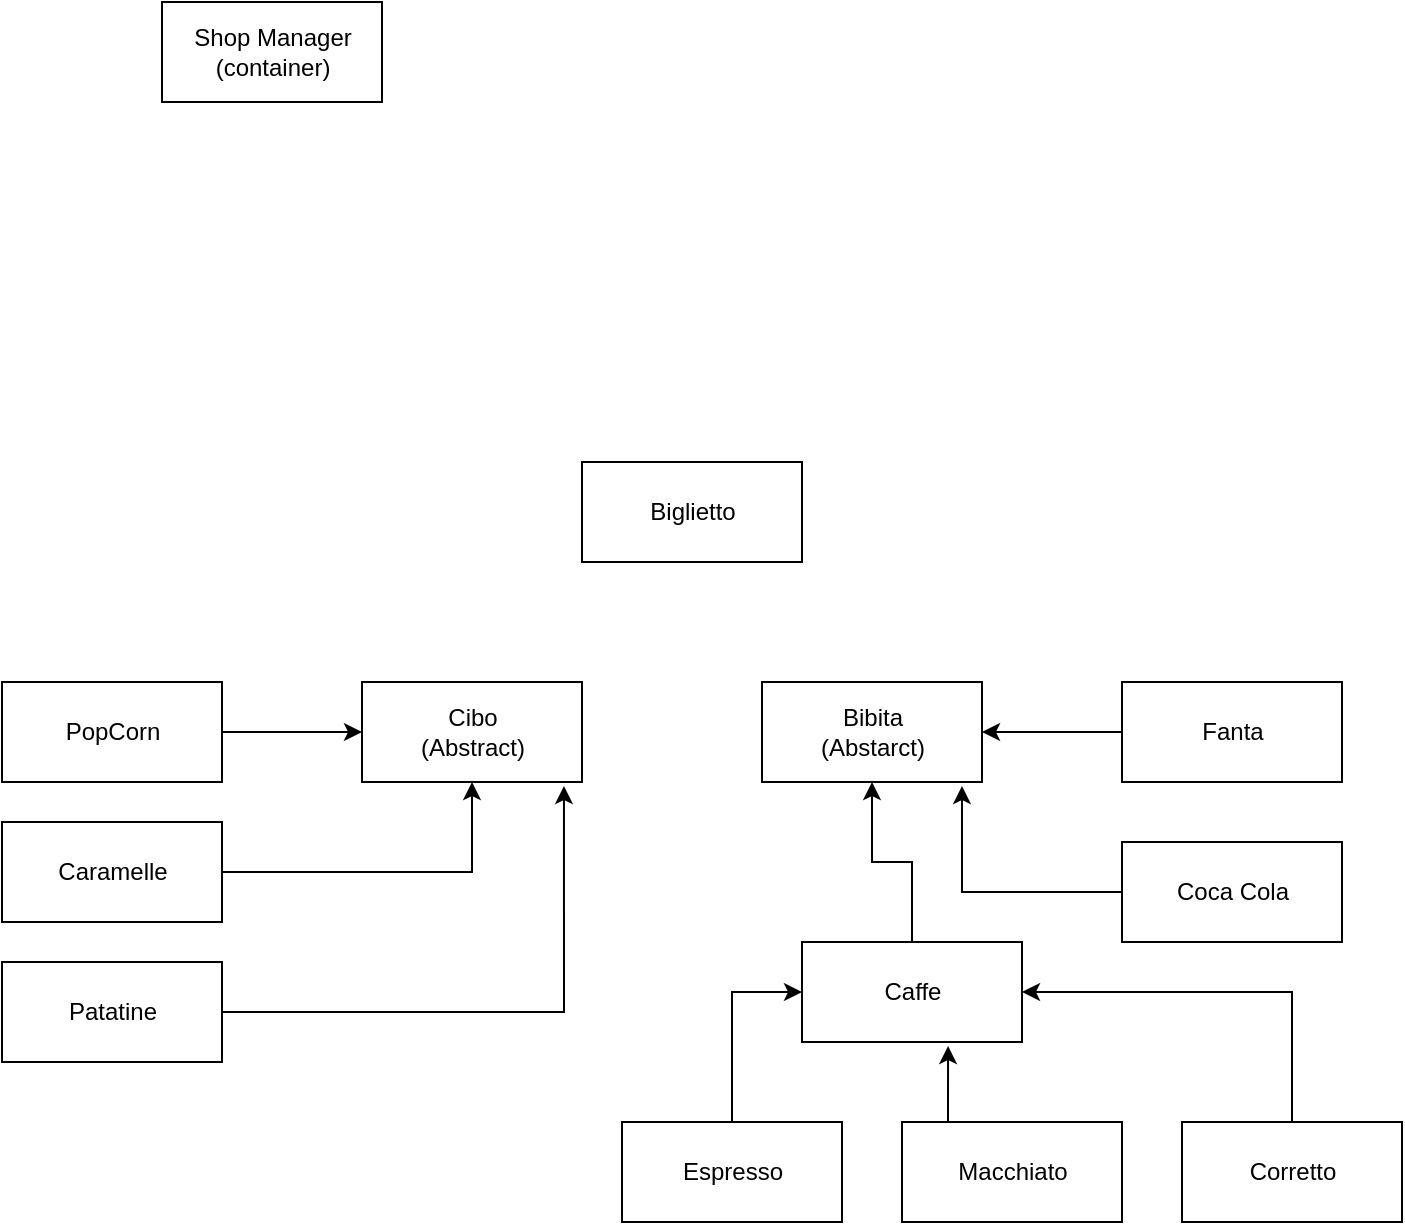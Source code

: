 <mxfile version="14.4.5" type="github">
  <diagram id="C5RBs43oDa-KdzZeNtuy" name="Page-1">
    <mxGraphModel dx="759" dy="1080" grid="1" gridSize="10" guides="1" tooltips="1" connect="1" arrows="1" fold="1" page="1" pageScale="1" pageWidth="827" pageHeight="1169" math="0" shadow="0">
      <root>
        <mxCell id="WIyWlLk6GJQsqaUBKTNV-0" />
        <mxCell id="WIyWlLk6GJQsqaUBKTNV-1" parent="WIyWlLk6GJQsqaUBKTNV-0" />
        <mxCell id="o1F4Ynpm6mB_eTSMkokx-4" value="Biglietto&lt;br&gt;" style="html=1;" parent="WIyWlLk6GJQsqaUBKTNV-1" vertex="1">
          <mxGeometry x="310" y="380" width="110" height="50" as="geometry" />
        </mxCell>
        <mxCell id="o1F4Ynpm6mB_eTSMkokx-5" value="Cibo &lt;br&gt;(Abstract)" style="html=1;" parent="WIyWlLk6GJQsqaUBKTNV-1" vertex="1">
          <mxGeometry x="200" y="490" width="110" height="50" as="geometry" />
        </mxCell>
        <mxCell id="o1F4Ynpm6mB_eTSMkokx-17" style="edgeStyle=orthogonalEdgeStyle;rounded=0;orthogonalLoop=1;jettySize=auto;html=1;" parent="WIyWlLk6GJQsqaUBKTNV-1" source="o1F4Ynpm6mB_eTSMkokx-6" target="o1F4Ynpm6mB_eTSMkokx-5" edge="1">
          <mxGeometry relative="1" as="geometry" />
        </mxCell>
        <mxCell id="o1F4Ynpm6mB_eTSMkokx-6" value="PopCorn&lt;br&gt;" style="html=1;" parent="WIyWlLk6GJQsqaUBKTNV-1" vertex="1">
          <mxGeometry x="20" y="490" width="110" height="50" as="geometry" />
        </mxCell>
        <mxCell id="o1F4Ynpm6mB_eTSMkokx-18" style="edgeStyle=orthogonalEdgeStyle;rounded=0;orthogonalLoop=1;jettySize=auto;html=1;" parent="WIyWlLk6GJQsqaUBKTNV-1" source="o1F4Ynpm6mB_eTSMkokx-7" target="o1F4Ynpm6mB_eTSMkokx-5" edge="1">
          <mxGeometry relative="1" as="geometry" />
        </mxCell>
        <mxCell id="o1F4Ynpm6mB_eTSMkokx-7" value="Caramelle" style="html=1;" parent="WIyWlLk6GJQsqaUBKTNV-1" vertex="1">
          <mxGeometry x="20" y="560" width="110" height="50" as="geometry" />
        </mxCell>
        <mxCell id="o1F4Ynpm6mB_eTSMkokx-19" style="edgeStyle=orthogonalEdgeStyle;rounded=0;orthogonalLoop=1;jettySize=auto;html=1;entryX=0.918;entryY=1.04;entryDx=0;entryDy=0;entryPerimeter=0;" parent="WIyWlLk6GJQsqaUBKTNV-1" source="o1F4Ynpm6mB_eTSMkokx-8" target="o1F4Ynpm6mB_eTSMkokx-5" edge="1">
          <mxGeometry relative="1" as="geometry" />
        </mxCell>
        <mxCell id="o1F4Ynpm6mB_eTSMkokx-8" value="Patatine" style="html=1;" parent="WIyWlLk6GJQsqaUBKTNV-1" vertex="1">
          <mxGeometry x="20" y="630" width="110" height="50" as="geometry" />
        </mxCell>
        <mxCell id="o1F4Ynpm6mB_eTSMkokx-9" value="Bibita &lt;br&gt;(Abstarct)" style="html=1;" parent="WIyWlLk6GJQsqaUBKTNV-1" vertex="1">
          <mxGeometry x="400" y="490" width="110" height="50" as="geometry" />
        </mxCell>
        <mxCell id="o1F4Ynpm6mB_eTSMkokx-20" style="edgeStyle=orthogonalEdgeStyle;rounded=0;orthogonalLoop=1;jettySize=auto;html=1;" parent="WIyWlLk6GJQsqaUBKTNV-1" source="o1F4Ynpm6mB_eTSMkokx-11" target="o1F4Ynpm6mB_eTSMkokx-9" edge="1">
          <mxGeometry relative="1" as="geometry" />
        </mxCell>
        <mxCell id="o1F4Ynpm6mB_eTSMkokx-11" value="Fanta&lt;br&gt;" style="html=1;" parent="WIyWlLk6GJQsqaUBKTNV-1" vertex="1">
          <mxGeometry x="580" y="490" width="110" height="50" as="geometry" />
        </mxCell>
        <mxCell id="o1F4Ynpm6mB_eTSMkokx-21" style="edgeStyle=orthogonalEdgeStyle;rounded=0;orthogonalLoop=1;jettySize=auto;html=1;entryX=0.909;entryY=1.04;entryDx=0;entryDy=0;entryPerimeter=0;" parent="WIyWlLk6GJQsqaUBKTNV-1" source="o1F4Ynpm6mB_eTSMkokx-12" target="o1F4Ynpm6mB_eTSMkokx-9" edge="1">
          <mxGeometry relative="1" as="geometry" />
        </mxCell>
        <mxCell id="o1F4Ynpm6mB_eTSMkokx-12" value="Coca Cola&lt;br&gt;" style="html=1;" parent="WIyWlLk6GJQsqaUBKTNV-1" vertex="1">
          <mxGeometry x="580" y="570" width="110" height="50" as="geometry" />
        </mxCell>
        <mxCell id="o1F4Ynpm6mB_eTSMkokx-22" style="edgeStyle=orthogonalEdgeStyle;rounded=0;orthogonalLoop=1;jettySize=auto;html=1;" parent="WIyWlLk6GJQsqaUBKTNV-1" source="o1F4Ynpm6mB_eTSMkokx-13" target="o1F4Ynpm6mB_eTSMkokx-9" edge="1">
          <mxGeometry relative="1" as="geometry" />
        </mxCell>
        <mxCell id="o1F4Ynpm6mB_eTSMkokx-13" value="Caffe" style="html=1;" parent="WIyWlLk6GJQsqaUBKTNV-1" vertex="1">
          <mxGeometry x="420" y="620" width="110" height="50" as="geometry" />
        </mxCell>
        <mxCell id="o1F4Ynpm6mB_eTSMkokx-23" style="edgeStyle=orthogonalEdgeStyle;rounded=0;orthogonalLoop=1;jettySize=auto;html=1;entryX=0;entryY=0.5;entryDx=0;entryDy=0;" parent="WIyWlLk6GJQsqaUBKTNV-1" source="o1F4Ynpm6mB_eTSMkokx-14" target="o1F4Ynpm6mB_eTSMkokx-13" edge="1">
          <mxGeometry relative="1" as="geometry" />
        </mxCell>
        <mxCell id="o1F4Ynpm6mB_eTSMkokx-14" value="Espresso&lt;br&gt;" style="html=1;" parent="WIyWlLk6GJQsqaUBKTNV-1" vertex="1">
          <mxGeometry x="330" y="710" width="110" height="50" as="geometry" />
        </mxCell>
        <mxCell id="o1F4Ynpm6mB_eTSMkokx-24" style="edgeStyle=orthogonalEdgeStyle;rounded=0;orthogonalLoop=1;jettySize=auto;html=1;entryX=0.664;entryY=1.04;entryDx=0;entryDy=0;entryPerimeter=0;" parent="WIyWlLk6GJQsqaUBKTNV-1" source="o1F4Ynpm6mB_eTSMkokx-15" target="o1F4Ynpm6mB_eTSMkokx-13" edge="1">
          <mxGeometry relative="1" as="geometry">
            <Array as="points">
              <mxPoint x="493" y="700" />
              <mxPoint x="493" y="700" />
            </Array>
          </mxGeometry>
        </mxCell>
        <mxCell id="o1F4Ynpm6mB_eTSMkokx-15" value="Macchiato&lt;br&gt;" style="html=1;" parent="WIyWlLk6GJQsqaUBKTNV-1" vertex="1">
          <mxGeometry x="470" y="710" width="110" height="50" as="geometry" />
        </mxCell>
        <mxCell id="o1F4Ynpm6mB_eTSMkokx-25" style="edgeStyle=orthogonalEdgeStyle;rounded=0;orthogonalLoop=1;jettySize=auto;html=1;entryX=1;entryY=0.5;entryDx=0;entryDy=0;" parent="WIyWlLk6GJQsqaUBKTNV-1" source="o1F4Ynpm6mB_eTSMkokx-16" target="o1F4Ynpm6mB_eTSMkokx-13" edge="1">
          <mxGeometry relative="1" as="geometry">
            <Array as="points">
              <mxPoint x="665" y="645" />
            </Array>
          </mxGeometry>
        </mxCell>
        <mxCell id="o1F4Ynpm6mB_eTSMkokx-16" value="Corretto&lt;br&gt;" style="html=1;" parent="WIyWlLk6GJQsqaUBKTNV-1" vertex="1">
          <mxGeometry x="610" y="710" width="110" height="50" as="geometry" />
        </mxCell>
        <mxCell id="o1F4Ynpm6mB_eTSMkokx-27" value="Shop Manager &lt;br&gt;(container)" style="html=1;" parent="WIyWlLk6GJQsqaUBKTNV-1" vertex="1">
          <mxGeometry x="100" y="150" width="110" height="50" as="geometry" />
        </mxCell>
      </root>
    </mxGraphModel>
  </diagram>
</mxfile>
